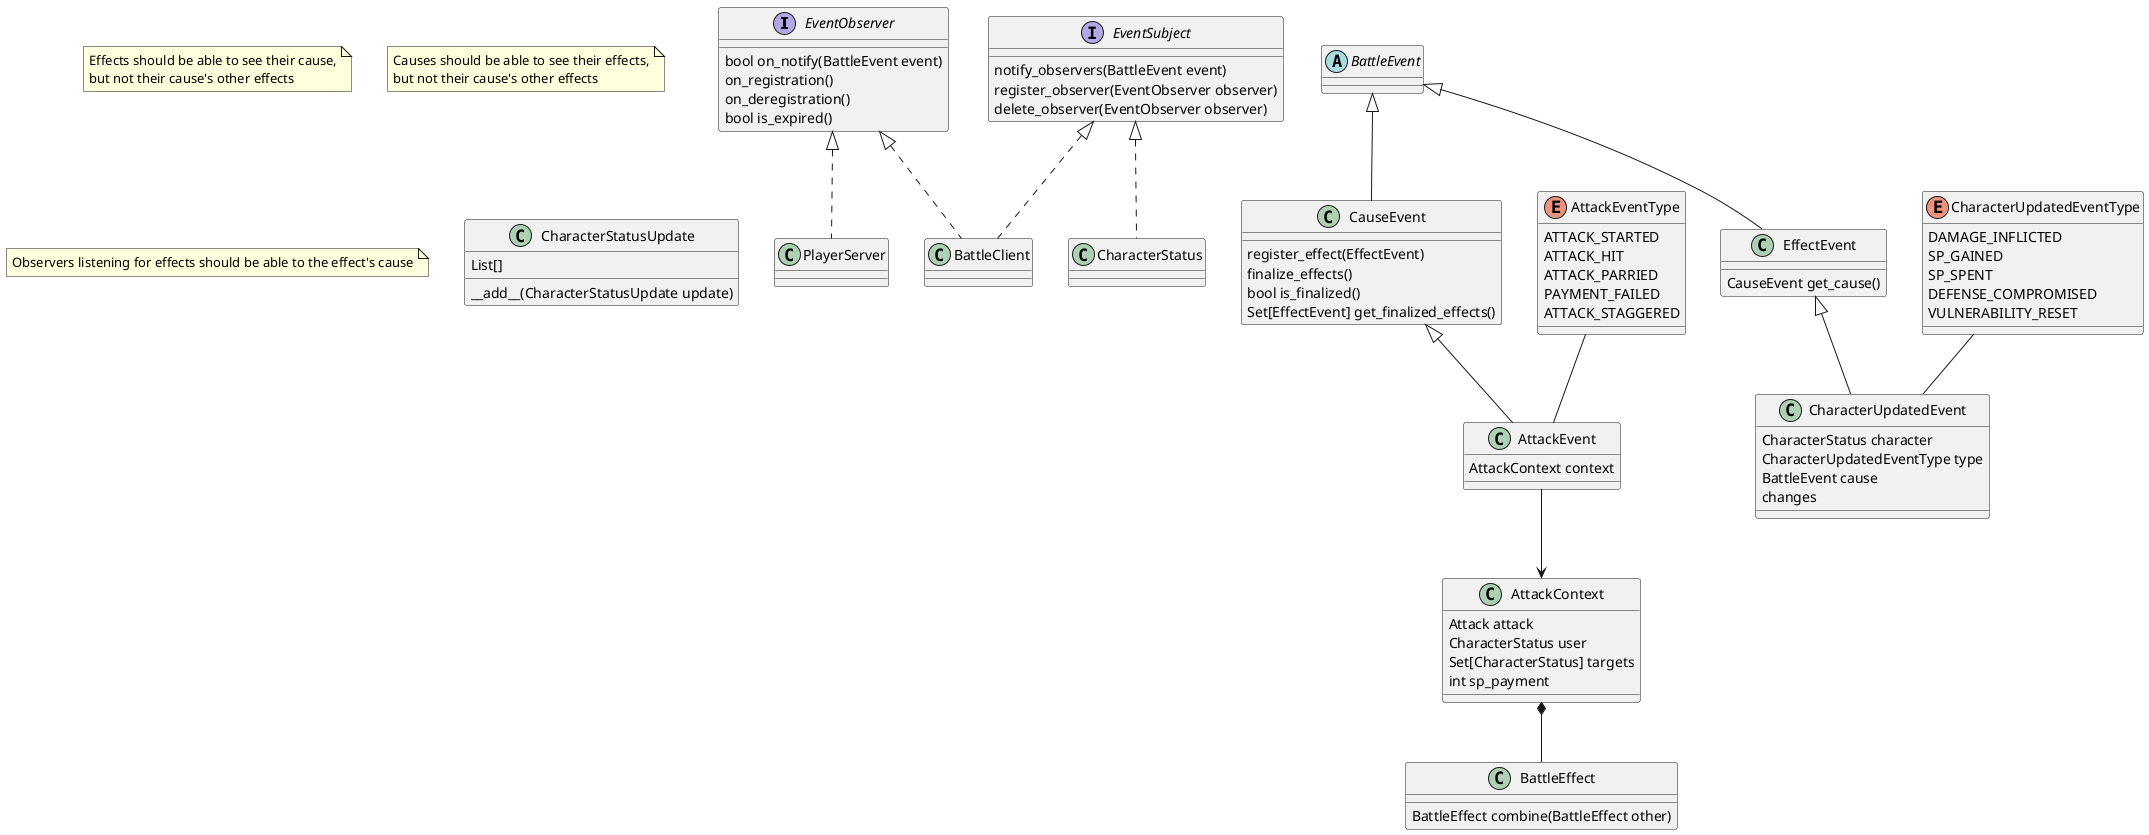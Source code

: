 @startuml
'https://plantuml.com/class-diagram

interface EventObserver {
    bool on_notify(BattleEvent event)
    on_registration()
    on_deregistration()
    bool is_expired()
    'expire()
}
EventObserver <|.. BattleClient
EventObserver <|.. PlayerServer

interface EventSubject {
    notify_observers(BattleEvent event)
    register_observer(EventObserver observer)
    delete_observer(EventObserver observer)
}
EventSubject <|.. CharacterStatus
EventSubject <|.. BattleClient

abstract class BattleEvent {

}

note "Effects should be able to see their cause,\nbut not their cause's other effects" as n1
note "Causes should be able to see their effects,\nbut not their cause's other effects" as n2
note "Observers listening for effects should be able to the effect's cause" as n3

class CauseEvent {
    register_effect(EffectEvent)
    finalize_effects()
    bool is_finalized()
    Set[EffectEvent] get_finalized_effects()
}
BattleEvent <|-- CauseEvent

class EffectEvent {
    CauseEvent get_cause()
}
BattleEvent <|-- EffectEvent

class CharacterUpdatedEvent {
    CharacterStatus character
    CharacterUpdatedEventType type
    BattleEvent cause
    changes
}
EffectEvent <|-- CharacterUpdatedEvent

class AttackEvent {
    AttackContext context
}
CauseEvent <|-- AttackEvent

class AttackContext {
    Attack attack
    CharacterStatus user
    Set[CharacterStatus] targets
    int sp_payment
}

class BattleEffect {
    BattleEffect combine(BattleEffect other)
}
AttackContext *-- BattleEffect

class AttackContext
AttackEvent --> AttackContext

/'

class PartyEvent
BattleEvent <|-- PartyEvent

class PartyStartTurnEvent
PartyEvent <|-- PartyStartTurnEvent

class PartyTurnIntervalEvent
PartyEvent <|-- PartyTurnIntervalEvent

class PartyEndTurnEvent
PartyEvent <|-- PartyEndTurnEvent

class PartyWipedOutEvent
PartyEvent <|-- PartyWipedOutEvent

class CharacterStatus
EventSubject <|.. CharacterStatus
'/

enum AttackEventType {
    ATTACK_STARTED
    ATTACK_HIT
    ATTACK_PARRIED
    PAYMENT_FAILED
    ATTACK_STAGGERED
}
AttackEventType -- AttackEvent

enum CharacterUpdatedEventType {
    DAMAGE_INFLICTED
    SP_GAINED
    SP_SPENT
    DEFENSE_COMPROMISED
    VULNERABILITY_RESET
}
CharacterUpdatedEventType -- CharacterUpdatedEvent

class CharacterStatusUpdate {
    List[]
    __add__(CharacterStatusUpdate update)

}

@enduml